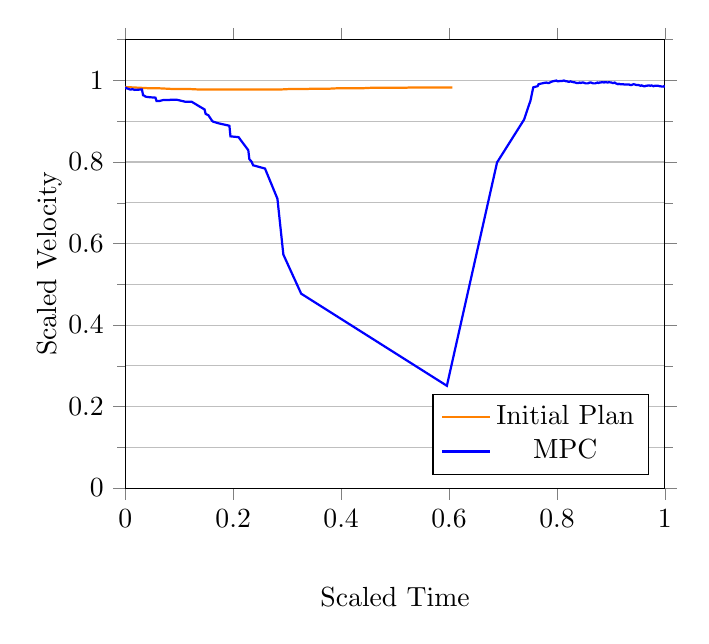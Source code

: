 \begin{tikzpicture}
\begin{axis}[legend pos=south east, ymajorgrids, grid=both, minor y tick num=1, yminorgrids=true, tick align=outside, x label style={at={(axis description cs:0.5,-0.20)},anchor=north}, y label style={at={(axis description cs:-0.10,0.5)},rotate=0,anchor=south}, xlabel={Scaled Time}, ylabel={Scaled Velocity}, xmajorgrids={false}, xmin={0.0}, xmax={1.0}, ymin={0.0}]
    \addplot[thick, orange, no marks]
        coordinates {
            (0.0,0.984)
            (0.015,0.983)
            (0.03,0.982)
            (0.045,0.981)
            (0.061,0.981)
            (0.076,0.98)
            (0.091,0.979)
            (0.106,0.979)
            (0.121,0.979)
            (0.136,0.978)
            (0.151,0.978)
            (0.167,0.978)
            (0.182,0.978)
            (0.197,0.978)
            (0.212,0.978)
            (0.227,0.978)
            (0.242,0.978)
            (0.257,0.978)
            (0.273,0.978)
            (0.288,0.978)
            (0.303,0.979)
            (0.318,0.979)
            (0.333,0.979)
            (0.348,0.98)
            (0.363,0.98)
            (0.379,0.98)
            (0.394,0.981)
            (0.409,0.981)
            (0.424,0.981)
            (0.439,0.981)
            (0.454,0.982)
            (0.469,0.982)
            (0.485,0.982)
            (0.5,0.982)
            (0.515,0.982)
            (0.53,0.983)
            (0.545,0.983)
            (0.56,0.983)
            (0.575,0.983)
            (0.591,0.983)
            (0.606,0.983)
        }
        ;
    \addlegendentry {Initial Plan}
    \addplot[thick, blue, no marks]
        coordinates {
            (0.0,0.984)
            (0.002,0.981)
            (0.005,0.98)
            (0.007,0.979)
            (0.009,0.978)
            (0.011,0.978)
            (0.013,0.979)
            (0.015,0.978)
            (0.017,0.977)
            (0.031,0.978)
            (0.033,0.964)
            (0.035,0.963)
            (0.037,0.961)
            (0.039,0.96)
            (0.045,0.959)
            (0.056,0.958)
            (0.058,0.95)
            (0.064,0.95)
            (0.07,0.952)
            (0.08,0.952)
            (0.082,0.952)
            (0.084,0.953)
            (0.086,0.953)
            (0.095,0.953)
            (0.111,0.948)
            (0.123,0.948)
            (0.138,0.936)
            (0.147,0.929)
            (0.149,0.918)
            (0.154,0.915)
            (0.157,0.909)
            (0.159,0.905)
            (0.161,0.901)
            (0.163,0.899)
            (0.173,0.895)
            (0.193,0.889)
            (0.195,0.863)
            (0.21,0.861)
            (0.219,0.845)
            (0.228,0.829)
            (0.23,0.807)
            (0.234,0.801)
            (0.237,0.792)
            (0.259,0.784)
            (0.282,0.71)
            (0.293,0.573)
            (0.326,0.477)
            (0.596,0.251)
            (0.689,0.799)
            (0.739,0.904)
            (0.751,0.951)
            (0.756,0.983)
            (0.758,0.984)
            (0.764,0.986)
            (0.766,0.991)
            (0.769,0.992)
            (0.776,0.994)
            (0.78,0.995)
            (0.783,0.994)
            (0.785,0.994)
            (0.788,0.996)
            (0.792,0.998)
            (0.799,1.0)
            (0.801,0.998)
            (0.803,0.998)
            (0.806,0.999)
            (0.81,0.999)
            (0.813,1.0)
            (0.815,0.999)
            (0.817,0.998)
            (0.819,0.998)
            (0.821,0.997)
            (0.823,0.997)
            (0.825,0.998)
            (0.827,0.997)
            (0.83,0.996)
            (0.832,0.996)
            (0.834,0.995)
            (0.836,0.994)
            (0.838,0.994)
            (0.84,0.994)
            (0.842,0.995)
            (0.844,0.994)
            (0.847,0.995)
            (0.849,0.995)
            (0.851,0.994)
            (0.853,0.993)
            (0.855,0.993)
            (0.857,0.993)
            (0.859,0.994)
            (0.861,0.995)
            (0.863,0.995)
            (0.865,0.994)
            (0.867,0.993)
            (0.869,0.993)
            (0.871,0.993)
            (0.873,0.994)
            (0.875,0.995)
            (0.877,0.994)
            (0.879,0.995)
            (0.881,0.995)
            (0.883,0.996)
            (0.885,0.996)
            (0.887,0.995)
            (0.889,0.996)
            (0.891,0.996)
            (0.894,0.995)
            (0.896,0.996)
            (0.901,0.995)
            (0.903,0.994)
            (0.905,0.994)
            (0.907,0.995)
            (0.909,0.993)
            (0.911,0.992)
            (0.913,0.991)
            (0.915,0.992)
            (0.917,0.991)
            (0.919,0.991)
            (0.921,0.991)
            (0.923,0.991)
            (0.925,0.99)
            (0.927,0.99)
            (0.929,0.99)
            (0.934,0.99)
            (0.936,0.989)
            (0.938,0.989)
            (0.94,0.99)
            (0.942,0.991)
            (0.945,0.99)
            (0.947,0.989)
            (0.949,0.989)
            (0.951,0.989)
            (0.953,0.988)
            (0.955,0.987)
            (0.957,0.988)
            (0.959,0.987)
            (0.961,0.986)
            (0.963,0.986)
            (0.965,0.987)
            (0.967,0.987)
            (0.969,0.988)
            (0.971,0.988)
            (0.973,0.987)
            (0.975,0.988)
            (0.977,0.987)
            (0.979,0.986)
            (0.981,0.987)
            (0.983,0.987)
            (0.985,0.987)
            (0.988,0.987)
            (0.99,0.986)
            (0.992,0.986)
            (0.994,0.985)
            (0.996,0.985)
            (0.998,0.986)
            (1.0,0.984)
        }
        ;
    \addlegendentry {MPC}
\end{axis}
\end{tikzpicture}
